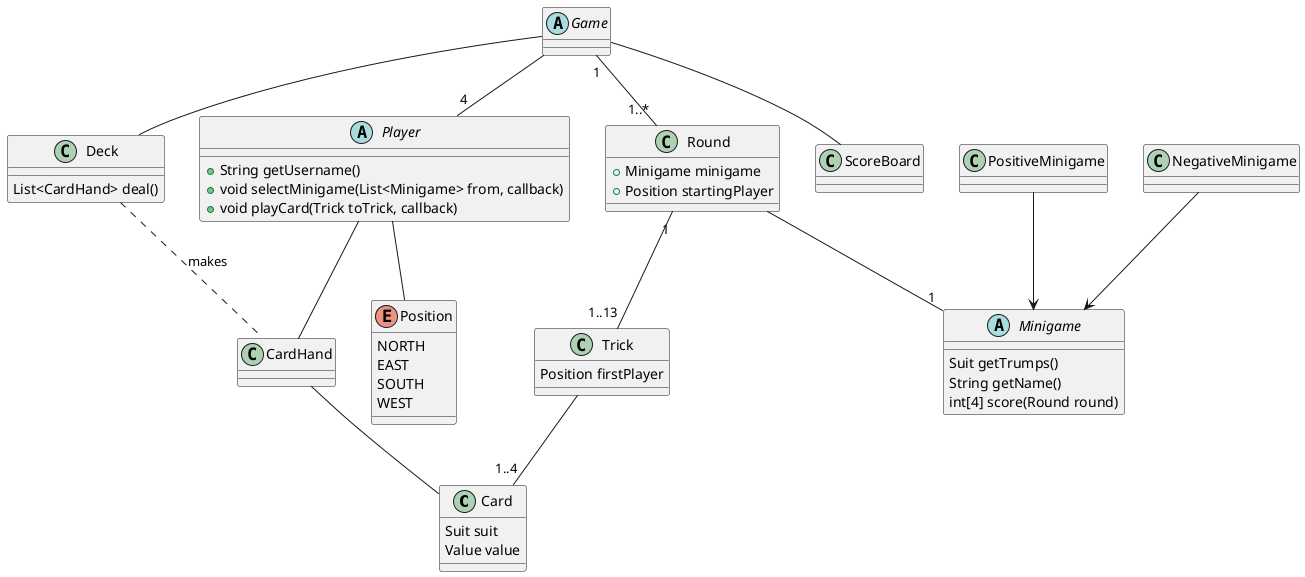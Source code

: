 @startuml

class Card {
  Suit suit
  Value value
}

class CardHand

CardHand -- Card
class Deck {
  List<CardHand> deal()
}

Deck .. CardHand : makes

abstract class Game {

}

Game -- Deck

enum Position {
  NORTH
  EAST
  SOUTH
  WEST

}

abstract class Player {

+ String getUsername()
+ void selectMinigame(List<Minigame> from, callback)
+ void playCard(Trick toTrick, callback)
}

Player -- Position

Game -- "4" Player
Player -- CardHand


class Round {
  + Minigame minigame
  + Position startingPlayer
}

Game "1" -- "1..*" Round

class Trick {
  Position firstPlayer
}

Trick -- "1..4" Card

Round "1" -- "1..13" Trick
Round -- "1" Minigame

abstract class Minigame {
  Suit getTrumps()
  String getName()
  int[4] score(Round round)
}

class PositiveMinigame
class NegativeMinigame

PositiveMinigame --> Minigame
NegativeMinigame --> Minigame

class ScoreBoard

Game -- ScoreBoard

@enduml